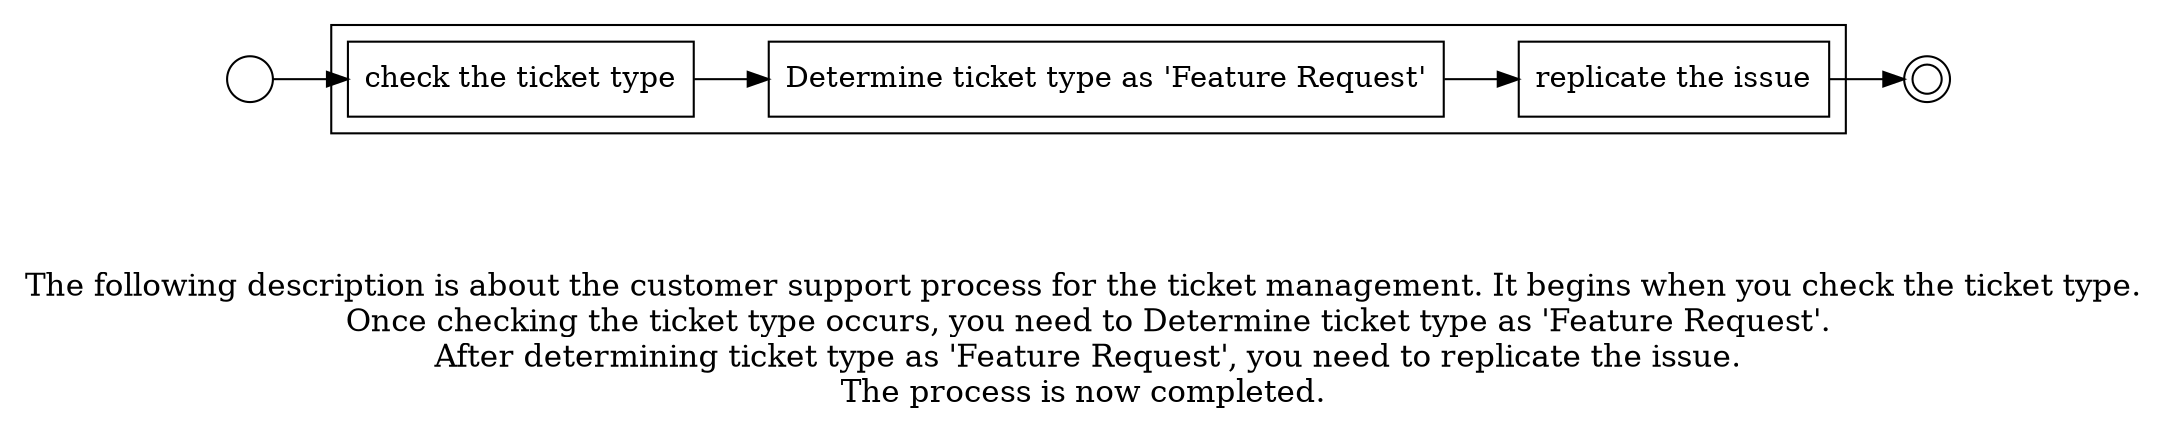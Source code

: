 digraph customer_support_process_for_the_ticket_management_86 {
	graph [rankdir=LR]
	START_NODE [label="" shape=circle width=0.3]
	subgraph CLUSTER_0 {
		"check the ticket type" [shape=box]
		"Determine ticket type as 'Feature Request'" [shape=box]
		"check the ticket type" -> "Determine ticket type as 'Feature Request'"
		"replicate the issue" [shape=box]
		"Determine ticket type as 'Feature Request'" -> "replicate the issue"
	}
	START_NODE -> "check the ticket type"
	END_NODE [label="" shape=doublecircle width=0.2]
	"replicate the issue" -> END_NODE
	fontsize=15 label="\n\n
The following description is about the customer support process for the ticket management. It begins when you check the ticket type. 
Once checking the ticket type occurs, you need to Determine ticket type as 'Feature Request'.
After determining ticket type as 'Feature Request', you need to replicate the issue.
The process is now completed. 
"
}
